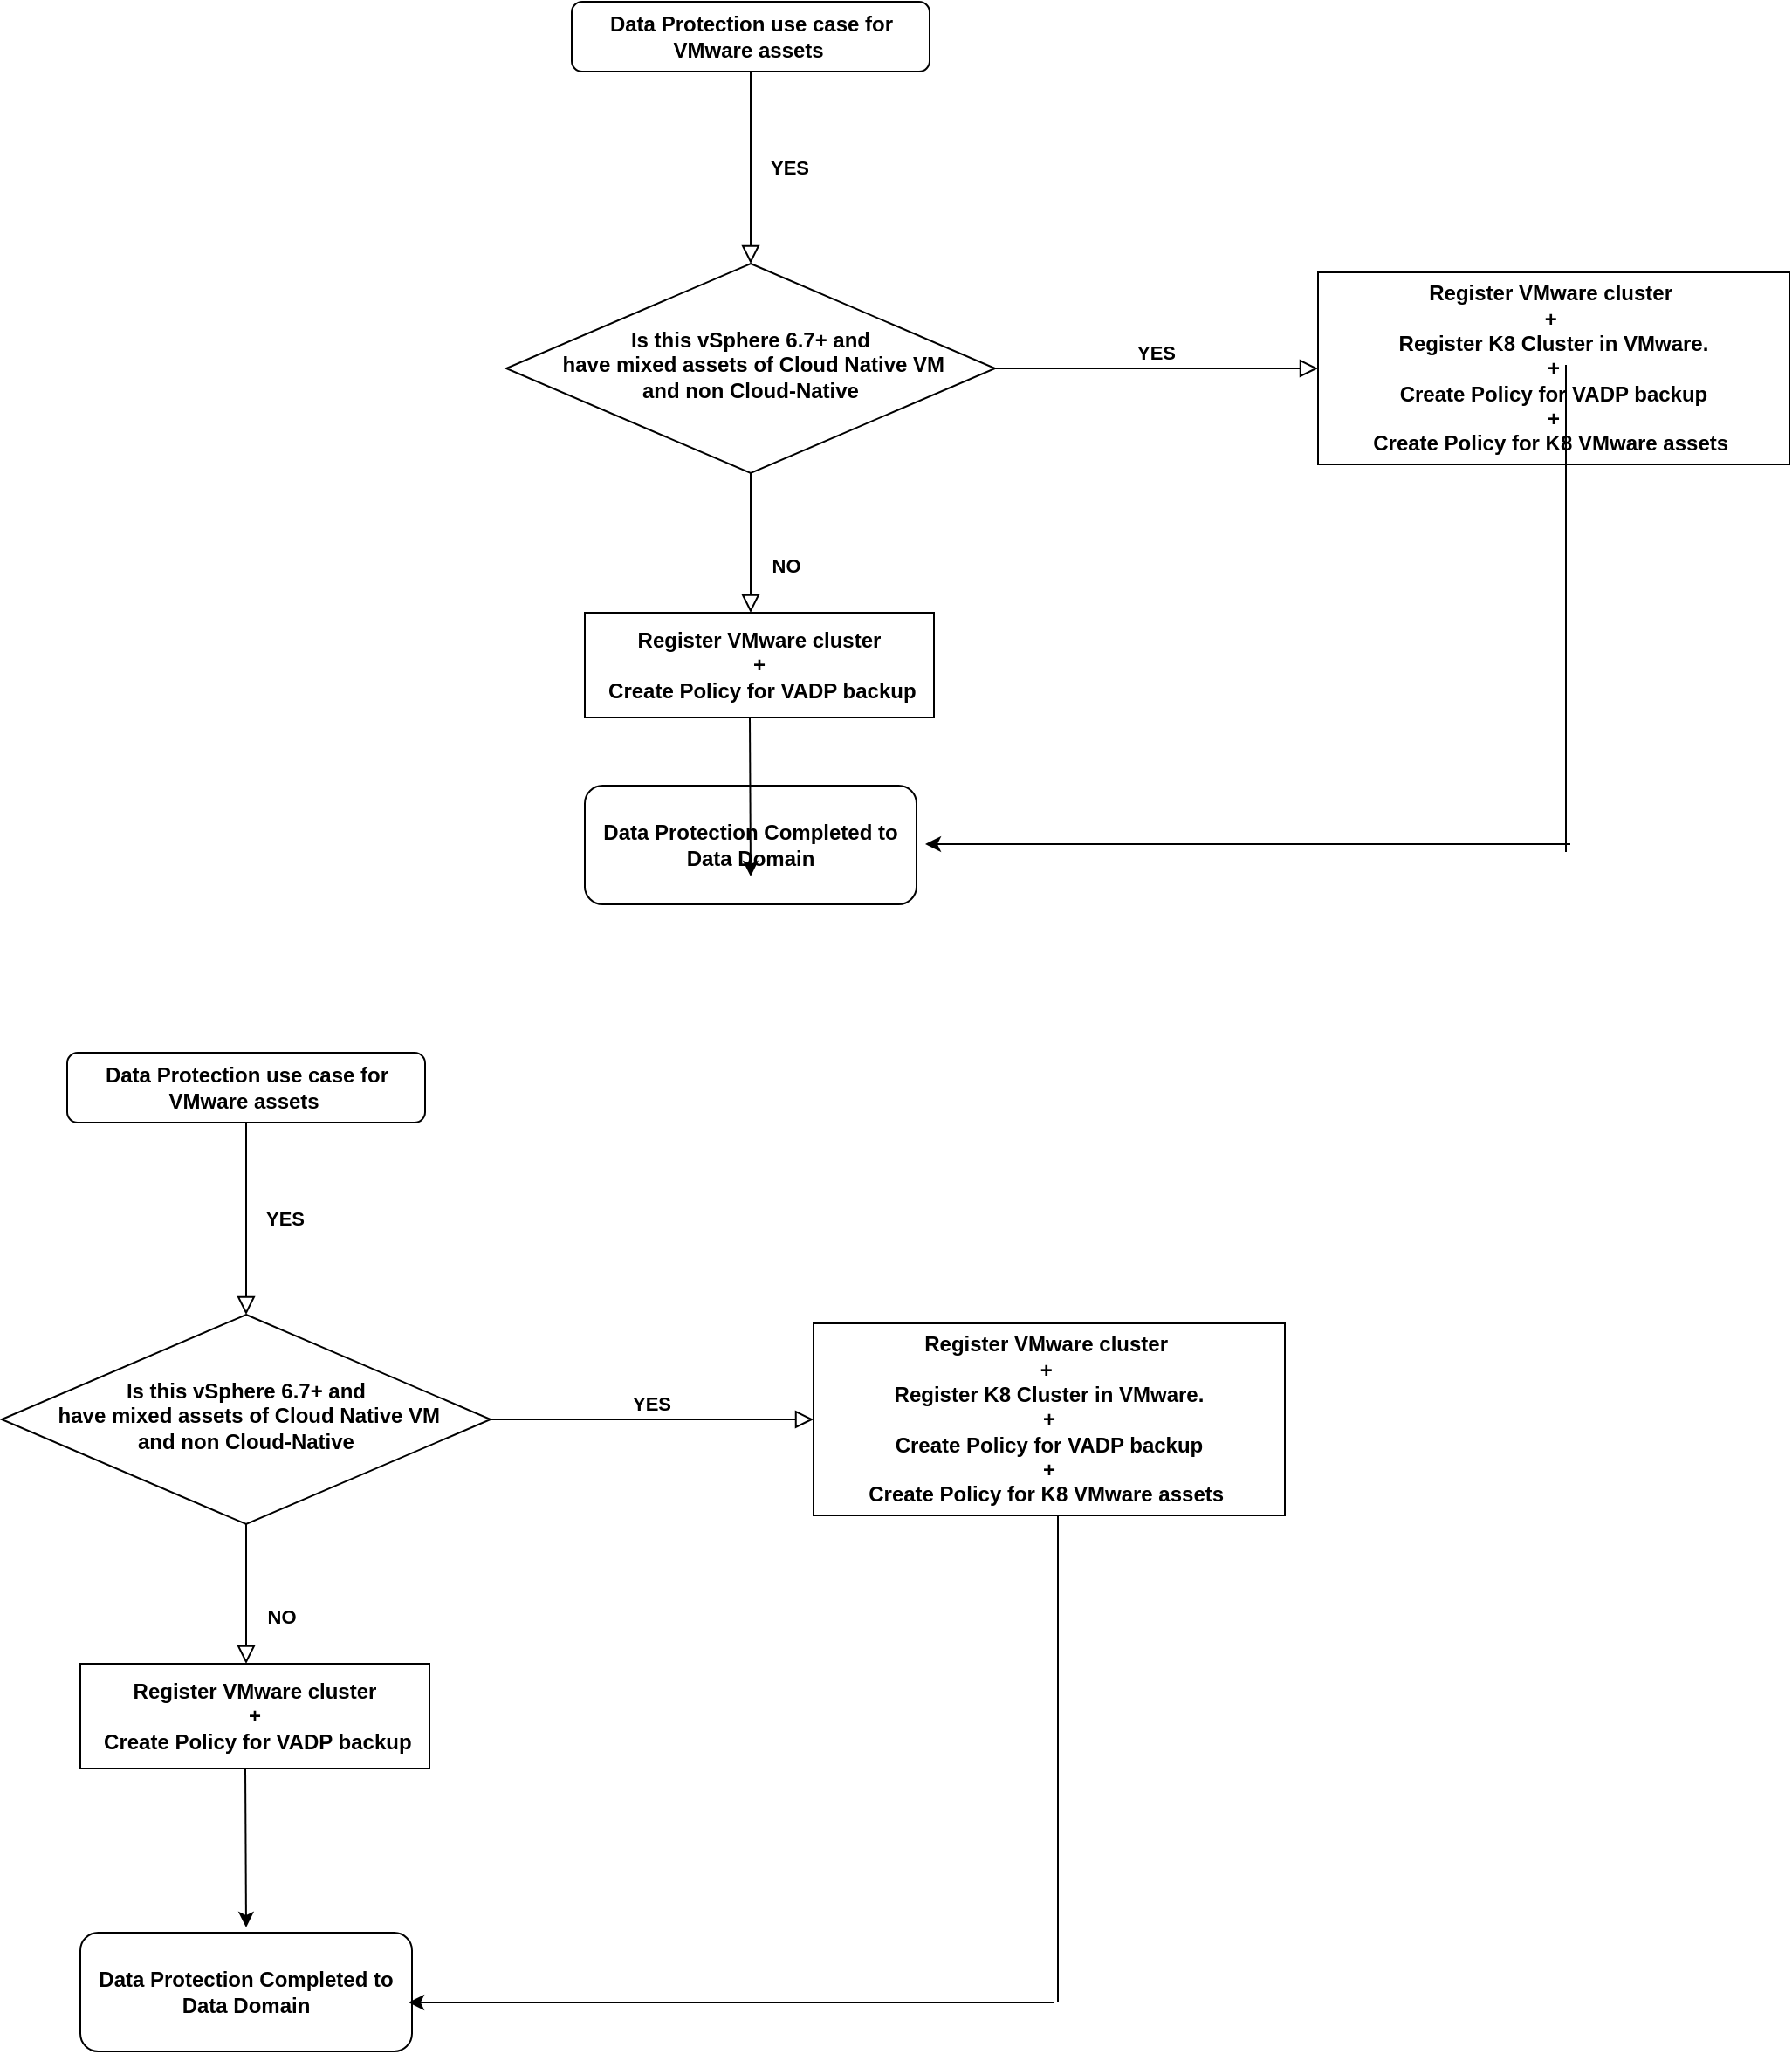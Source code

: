 <mxfile version="12.7.9" type="github"><diagram id="C5RBs43oDa-KdzZeNtuy" name="Page-1"><mxGraphModel dx="2276" dy="629" grid="0" gridSize="10" guides="1" tooltips="1" connect="1" arrows="1" fold="1" page="1" pageScale="1" pageWidth="827" pageHeight="1169" math="0" shadow="0"><root><mxCell id="WIyWlLk6GJQsqaUBKTNV-0"/><mxCell id="WIyWlLk6GJQsqaUBKTNV-1" parent="WIyWlLk6GJQsqaUBKTNV-0"/><mxCell id="WIyWlLk6GJQsqaUBKTNV-3" value="&lt;b&gt;Data Protection use case for VMware assets&amp;nbsp;&lt;/b&gt;" style="rounded=1;whiteSpace=wrap;html=1;fontSize=12;glass=0;strokeWidth=1;shadow=0;" parent="WIyWlLk6GJQsqaUBKTNV-1" vertex="1"><mxGeometry x="112.5" y="220" width="205" height="40" as="geometry"/></mxCell><mxCell id="WIyWlLk6GJQsqaUBKTNV-4" value="&lt;b&gt;YES&lt;/b&gt;" style="rounded=0;html=1;jettySize=auto;orthogonalLoop=1;fontSize=11;endArrow=block;endFill=0;endSize=8;strokeWidth=1;shadow=0;labelBackgroundColor=none;edgeStyle=orthogonalEdgeStyle;exitX=0.5;exitY=1;exitDx=0;exitDy=0;" parent="WIyWlLk6GJQsqaUBKTNV-1" source="WIyWlLk6GJQsqaUBKTNV-3" target="WIyWlLk6GJQsqaUBKTNV-10" edge="1"><mxGeometry y="22" relative="1" as="geometry"><mxPoint as="offset"/><mxPoint x="215" y="290" as="sourcePoint"/></mxGeometry></mxCell><mxCell id="WIyWlLk6GJQsqaUBKTNV-8" value="&lt;b&gt;NO&lt;/b&gt;" style="rounded=0;html=1;jettySize=auto;orthogonalLoop=1;fontSize=11;endArrow=block;endFill=0;endSize=8;strokeWidth=1;shadow=0;labelBackgroundColor=none;edgeStyle=orthogonalEdgeStyle;" parent="WIyWlLk6GJQsqaUBKTNV-1" source="WIyWlLk6GJQsqaUBKTNV-10" edge="1"><mxGeometry x="0.333" y="20" relative="1" as="geometry"><mxPoint as="offset"/><mxPoint x="215" y="570" as="targetPoint"/></mxGeometry></mxCell><mxCell id="WIyWlLk6GJQsqaUBKTNV-9" value="&lt;b&gt;YES&lt;/b&gt;" style="edgeStyle=orthogonalEdgeStyle;rounded=0;html=1;jettySize=auto;orthogonalLoop=1;fontSize=11;endArrow=block;endFill=0;endSize=8;strokeWidth=1;shadow=0;labelBackgroundColor=none;" parent="WIyWlLk6GJQsqaUBKTNV-1" source="WIyWlLk6GJQsqaUBKTNV-10" edge="1"><mxGeometry y="10" relative="1" as="geometry"><mxPoint as="offset"/><mxPoint x="540" y="430" as="targetPoint"/></mxGeometry></mxCell><mxCell id="WIyWlLk6GJQsqaUBKTNV-10" value="&lt;b&gt;Is this vSphere 6.7+ and&lt;br&gt;&amp;nbsp;have mixed assets of Cloud Native VM &lt;br&gt;and non Cloud-Native&lt;/b&gt;" style="rhombus;whiteSpace=wrap;html=1;shadow=0;fontFamily=Helvetica;fontSize=12;align=center;strokeWidth=1;spacing=6;spacingTop=-4;" parent="WIyWlLk6GJQsqaUBKTNV-1" vertex="1"><mxGeometry x="75" y="370" width="280" height="120" as="geometry"/></mxCell><mxCell id="WIyWlLk6GJQsqaUBKTNV-11" value="&lt;b&gt;Data Protection Completed to Data Domain&lt;/b&gt;" style="rounded=1;whiteSpace=wrap;html=1;fontSize=12;glass=0;strokeWidth=1;shadow=0;" parent="WIyWlLk6GJQsqaUBKTNV-1" vertex="1"><mxGeometry x="120" y="669" width="190" height="68" as="geometry"/></mxCell><mxCell id="qKOT4_dXND5vkQ1jqm8h-2" value="&lt;b&gt;&lt;span style=&quot;white-space: normal&quot;&gt;Register VMware cluster&amp;nbsp;&lt;/span&gt;&lt;br style=&quot;white-space: normal&quot;&gt;&lt;span style=&quot;white-space: normal&quot;&gt;+&amp;nbsp;&lt;/span&gt;&lt;br style=&quot;white-space: normal&quot;&gt;&lt;span style=&quot;white-space: normal&quot;&gt;Register K8 Cluster in VMware.&lt;/span&gt;&lt;br style=&quot;white-space: normal&quot;&gt;&lt;span style=&quot;white-space: normal&quot;&gt;+&lt;/span&gt;&lt;br style=&quot;white-space: normal&quot;&gt;&lt;span style=&quot;white-space: normal&quot;&gt;Create Policy for VADP backup&lt;/span&gt;&lt;br style=&quot;white-space: normal&quot;&gt;&lt;span style=&quot;white-space: normal&quot;&gt;+&lt;/span&gt;&lt;br style=&quot;white-space: normal&quot;&gt;&lt;span style=&quot;white-space: normal&quot;&gt;Create Policy for K8 VMware assets&amp;nbsp;&lt;/span&gt;&lt;/b&gt;" style="rounded=0;whiteSpace=wrap;html=1;" vertex="1" parent="WIyWlLk6GJQsqaUBKTNV-1"><mxGeometry x="540" y="375" width="270" height="110" as="geometry"/></mxCell><mxCell id="qKOT4_dXND5vkQ1jqm8h-3" value="&lt;b&gt;&lt;span style=&quot;white-space: normal&quot;&gt;Register VMware cluster&lt;br&gt;+&lt;br&gt;&amp;nbsp;&lt;/span&gt;Create Policy for VADP backup&lt;/b&gt;" style="rounded=0;whiteSpace=wrap;html=1;" vertex="1" parent="WIyWlLk6GJQsqaUBKTNV-1"><mxGeometry x="120" y="570" width="200" height="60" as="geometry"/></mxCell><mxCell id="qKOT4_dXND5vkQ1jqm8h-6" value="" style="endArrow=classic;html=1;" edge="1" parent="WIyWlLk6GJQsqaUBKTNV-1"><mxGeometry width="50" height="50" relative="1" as="geometry"><mxPoint x="214.5" y="630" as="sourcePoint"/><mxPoint x="215" y="721" as="targetPoint"/></mxGeometry></mxCell><mxCell id="qKOT4_dXND5vkQ1jqm8h-9" value="" style="endArrow=none;html=1;" edge="1" parent="WIyWlLk6GJQsqaUBKTNV-1"><mxGeometry width="50" height="50" relative="1" as="geometry"><mxPoint x="682" y="707" as="sourcePoint"/><mxPoint x="682" y="428" as="targetPoint"/></mxGeometry></mxCell><mxCell id="qKOT4_dXND5vkQ1jqm8h-10" value="" style="endArrow=classic;html=1;entryX=0.5;entryY=0;entryDx=0;entryDy=0;" edge="1" parent="WIyWlLk6GJQsqaUBKTNV-1"><mxGeometry width="50" height="50" relative="1" as="geometry"><mxPoint x="684.5" y="702.5" as="sourcePoint"/><mxPoint x="315" y="702.5" as="targetPoint"/></mxGeometry></mxCell><mxCell id="qKOT4_dXND5vkQ1jqm8h-11" value="&lt;b&gt;Data Protection use case for VMware assets&amp;nbsp;&lt;/b&gt;" style="rounded=1;whiteSpace=wrap;html=1;fontSize=12;glass=0;strokeWidth=1;shadow=0;" vertex="1" parent="WIyWlLk6GJQsqaUBKTNV-1"><mxGeometry x="-176.5" y="822" width="205" height="40" as="geometry"/></mxCell><mxCell id="qKOT4_dXND5vkQ1jqm8h-12" value="&lt;b&gt;YES&lt;/b&gt;" style="rounded=0;html=1;jettySize=auto;orthogonalLoop=1;fontSize=11;endArrow=block;endFill=0;endSize=8;strokeWidth=1;shadow=0;labelBackgroundColor=none;edgeStyle=orthogonalEdgeStyle;exitX=0.5;exitY=1;exitDx=0;exitDy=0;" edge="1" parent="WIyWlLk6GJQsqaUBKTNV-1" source="qKOT4_dXND5vkQ1jqm8h-11" target="qKOT4_dXND5vkQ1jqm8h-15"><mxGeometry y="22" relative="1" as="geometry"><mxPoint as="offset"/><mxPoint x="-74" y="892" as="sourcePoint"/></mxGeometry></mxCell><mxCell id="qKOT4_dXND5vkQ1jqm8h-13" value="&lt;b&gt;NO&lt;/b&gt;" style="rounded=0;html=1;jettySize=auto;orthogonalLoop=1;fontSize=11;endArrow=block;endFill=0;endSize=8;strokeWidth=1;shadow=0;labelBackgroundColor=none;edgeStyle=orthogonalEdgeStyle;" edge="1" parent="WIyWlLk6GJQsqaUBKTNV-1" source="qKOT4_dXND5vkQ1jqm8h-15"><mxGeometry x="0.333" y="20" relative="1" as="geometry"><mxPoint as="offset"/><mxPoint x="-74" y="1172" as="targetPoint"/></mxGeometry></mxCell><mxCell id="qKOT4_dXND5vkQ1jqm8h-14" value="&lt;b&gt;YES&lt;/b&gt;" style="edgeStyle=orthogonalEdgeStyle;rounded=0;html=1;jettySize=auto;orthogonalLoop=1;fontSize=11;endArrow=block;endFill=0;endSize=8;strokeWidth=1;shadow=0;labelBackgroundColor=none;" edge="1" parent="WIyWlLk6GJQsqaUBKTNV-1" source="qKOT4_dXND5vkQ1jqm8h-15"><mxGeometry y="10" relative="1" as="geometry"><mxPoint as="offset"/><mxPoint x="251" y="1032" as="targetPoint"/></mxGeometry></mxCell><mxCell id="qKOT4_dXND5vkQ1jqm8h-15" value="&lt;b&gt;Is this vSphere 6.7+ and&lt;br&gt;&amp;nbsp;have mixed assets of Cloud Native VM &lt;br&gt;and non Cloud-Native&lt;/b&gt;" style="rhombus;whiteSpace=wrap;html=1;shadow=0;fontFamily=Helvetica;fontSize=12;align=center;strokeWidth=1;spacing=6;spacingTop=-4;" vertex="1" parent="WIyWlLk6GJQsqaUBKTNV-1"><mxGeometry x="-214" y="972" width="280" height="120" as="geometry"/></mxCell><mxCell id="qKOT4_dXND5vkQ1jqm8h-16" value="&lt;b&gt;Data Protection Completed to Data Domain&lt;/b&gt;" style="rounded=1;whiteSpace=wrap;html=1;fontSize=12;glass=0;strokeWidth=1;shadow=0;" vertex="1" parent="WIyWlLk6GJQsqaUBKTNV-1"><mxGeometry x="-169" y="1326" width="190" height="68" as="geometry"/></mxCell><mxCell id="qKOT4_dXND5vkQ1jqm8h-17" value="&lt;b&gt;&lt;span style=&quot;white-space: normal&quot;&gt;Register VMware cluster&amp;nbsp;&lt;/span&gt;&lt;br style=&quot;white-space: normal&quot;&gt;&lt;span style=&quot;white-space: normal&quot;&gt;+&amp;nbsp;&lt;/span&gt;&lt;br style=&quot;white-space: normal&quot;&gt;&lt;span style=&quot;white-space: normal&quot;&gt;Register K8 Cluster in VMware.&lt;/span&gt;&lt;br style=&quot;white-space: normal&quot;&gt;&lt;span style=&quot;white-space: normal&quot;&gt;+&lt;/span&gt;&lt;br style=&quot;white-space: normal&quot;&gt;&lt;span style=&quot;white-space: normal&quot;&gt;Create Policy for VADP backup&lt;/span&gt;&lt;br style=&quot;white-space: normal&quot;&gt;&lt;span style=&quot;white-space: normal&quot;&gt;+&lt;/span&gt;&lt;br style=&quot;white-space: normal&quot;&gt;&lt;span style=&quot;white-space: normal&quot;&gt;Create Policy for K8 VMware assets&amp;nbsp;&lt;/span&gt;&lt;/b&gt;" style="rounded=0;whiteSpace=wrap;html=1;" vertex="1" parent="WIyWlLk6GJQsqaUBKTNV-1"><mxGeometry x="251" y="977" width="270" height="110" as="geometry"/></mxCell><mxCell id="qKOT4_dXND5vkQ1jqm8h-18" value="&lt;b&gt;&lt;span style=&quot;white-space: normal&quot;&gt;Register VMware cluster&lt;br&gt;+&lt;br&gt;&amp;nbsp;&lt;/span&gt;Create Policy for VADP backup&lt;/b&gt;" style="rounded=0;whiteSpace=wrap;html=1;" vertex="1" parent="WIyWlLk6GJQsqaUBKTNV-1"><mxGeometry x="-169" y="1172" width="200" height="60" as="geometry"/></mxCell><mxCell id="qKOT4_dXND5vkQ1jqm8h-19" value="" style="endArrow=classic;html=1;" edge="1" parent="WIyWlLk6GJQsqaUBKTNV-1"><mxGeometry width="50" height="50" relative="1" as="geometry"><mxPoint x="-74.5" y="1232" as="sourcePoint"/><mxPoint x="-74" y="1323" as="targetPoint"/></mxGeometry></mxCell><mxCell id="qKOT4_dXND5vkQ1jqm8h-20" value="" style="endArrow=none;html=1;" edge="1" parent="WIyWlLk6GJQsqaUBKTNV-1"><mxGeometry width="50" height="50" relative="1" as="geometry"><mxPoint x="391" y="1366" as="sourcePoint"/><mxPoint x="391" y="1087" as="targetPoint"/></mxGeometry></mxCell><mxCell id="qKOT4_dXND5vkQ1jqm8h-21" value="" style="endArrow=classic;html=1;entryX=0.5;entryY=0;entryDx=0;entryDy=0;" edge="1" parent="WIyWlLk6GJQsqaUBKTNV-1"><mxGeometry width="50" height="50" relative="1" as="geometry"><mxPoint x="388.5" y="1366" as="sourcePoint"/><mxPoint x="19" y="1366" as="targetPoint"/></mxGeometry></mxCell></root></mxGraphModel></diagram></mxfile>